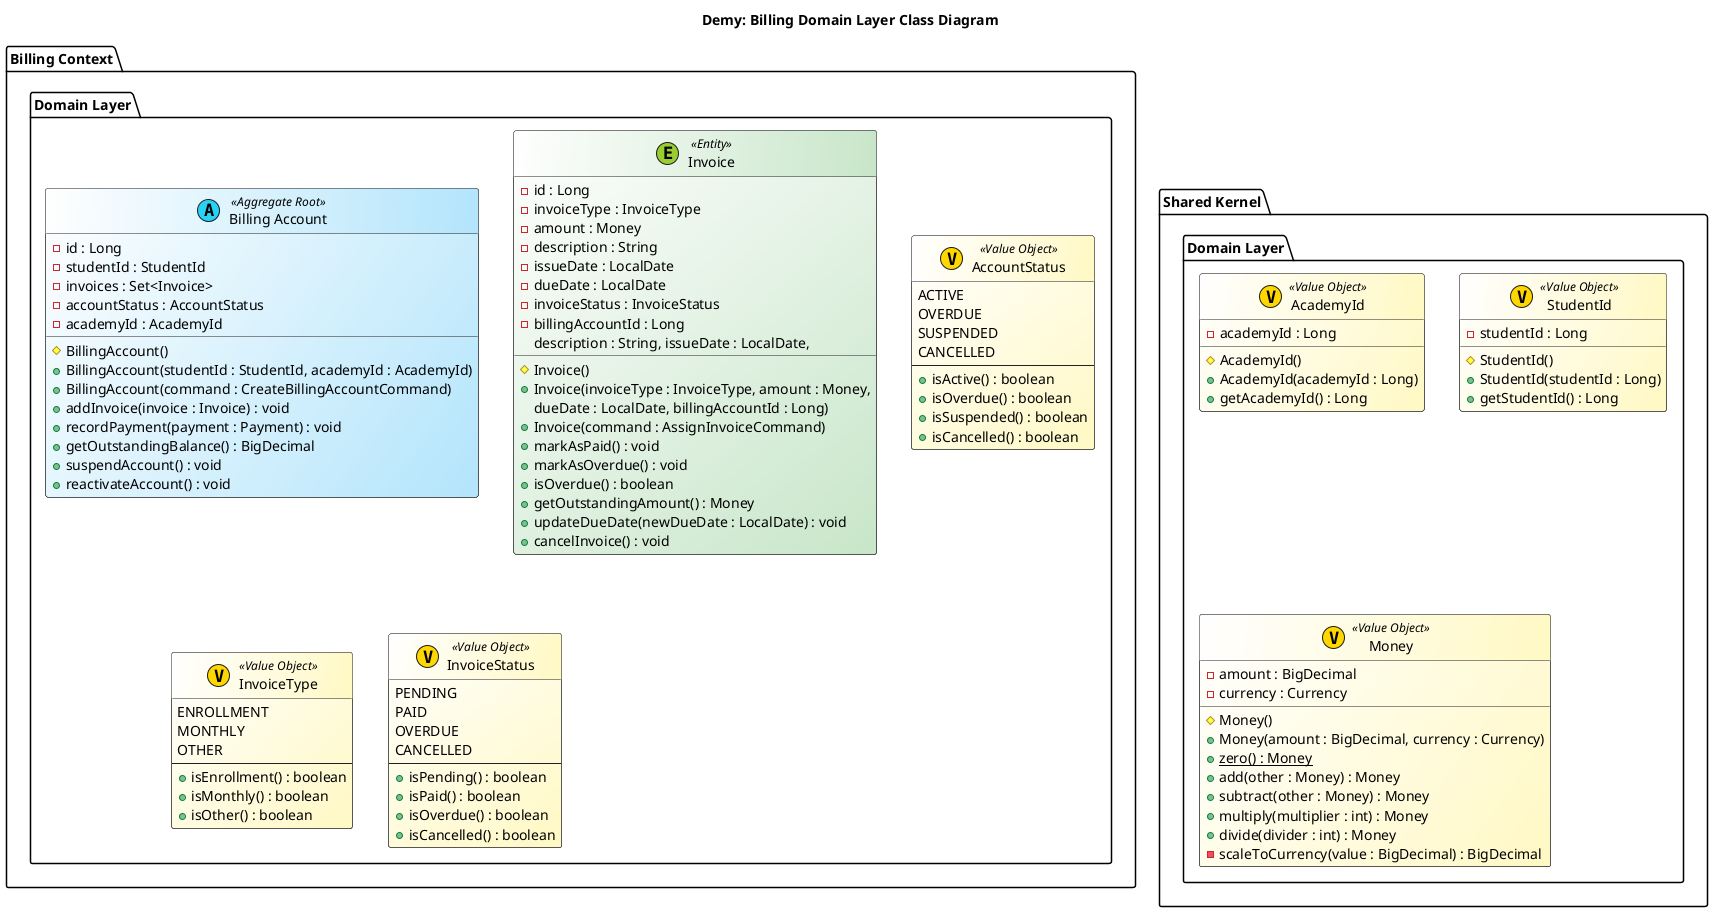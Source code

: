 @startuml Demy: Billing Domain Layer Class Diagram

title Demy: Billing Domain Layer Class Diagram

skinparam class {
    BackgroundColor<<Aggregate Root>> #FFFFFF/B3E5FC
    BackgroundColor<<Entity>> #FFFFFF/C8E6C9
    BackgroundColor<<Value Object>> #FFFFFF/FFF9C4
    BorderColor #212121
    ArrowColor SeaGreen
    FontSize 14
}

package "Billing Context" {
    package "Domain Layer" {
        class "Billing Account" <<(A, #27D3F5) Aggregate Root>> {
            - id : Long
            - studentId : StudentId
            - invoices : Set<Invoice>
            - accountStatus : AccountStatus
            - academyId : AcademyId
            # BillingAccount()
            + BillingAccount(studentId : StudentId, academyId : AcademyId)
            + BillingAccount(command : CreateBillingAccountCommand)
            + addInvoice(invoice : Invoice) : void
            + recordPayment(payment : Payment) : void
            + getOutstandingBalance() : BigDecimal
            + suspendAccount() : void
            + reactivateAccount() : void
        }

        class "Invoice" <<(E, #9ACD32) Entity>> {
            - id : Long
            - invoiceType : InvoiceType
            - amount : Money
            - description : String
            - issueDate : LocalDate
            - dueDate : LocalDate
            - invoiceStatus : InvoiceStatus
            - billingAccountId : Long
            # Invoice()
            + Invoice(invoiceType : InvoiceType, amount : Money,
              description : String, issueDate : LocalDate,
              dueDate : LocalDate, billingAccountId : Long)
            + Invoice(command : AssignInvoiceCommand)
            + markAsPaid() : void
            + markAsOverdue() : void
            + isOverdue() : boolean
            + getOutstandingAmount() : Money
            + updateDueDate(newDueDate : LocalDate) : void
            + cancelInvoice() : void
        }

        class "AccountStatus" <<(V, #FFD700) Value Object>> {
            ACTIVE
            OVERDUE
            SUSPENDED
            CANCELLED
            --
            + isActive() : boolean
            + isOverdue() : boolean
            + isSuspended() : boolean
            + isCancelled() : boolean
        }

        class "InvoiceType" <<(V, #FFD700) Value Object>> {
            ENROLLMENT
            MONTHLY
            OTHER
            --
            + isEnrollment() : boolean
            + isMonthly() : boolean
            + isOther() : boolean
        }

        class "InvoiceStatus" <<(V, #FFD700) Value Object>> {
            PENDING
            PAID
            OVERDUE
            CANCELLED
            --
            + isPending() : boolean
            + isPaid() : boolean
            + isOverdue() : boolean
            + isCancelled() : boolean
        }
    }
}

package "Shared Kernel" {
    package "Domain Layer" {
        class "AcademyId" <<(V, #FFD700) Value Object>> {
            - academyId : Long
            # AcademyId()
            + AcademyId(academyId : Long)
            + getAcademyId() : Long
        }

        class "StudentId" <<(V, #FFD700) Value Object>> {
            - studentId : Long
            # StudentId()
            + StudentId(studentId : Long)
            + getStudentId() : Long
        }

        class "Money" <<(V, #FFD700) Value Object>> {
            - amount : BigDecimal
            - currency : Currency
            # Money()
            + Money(amount : BigDecimal, currency : Currency)
            + {static} zero() : Money
            + add(other : Money) : Money
            + subtract(other : Money) : Money
            + multiply(multiplier : int) : Money
            + divide(divider : int) : Money
            - scaleToCurrency(value : BigDecimal) : BigDecimal
        }
    }
}


@enduml